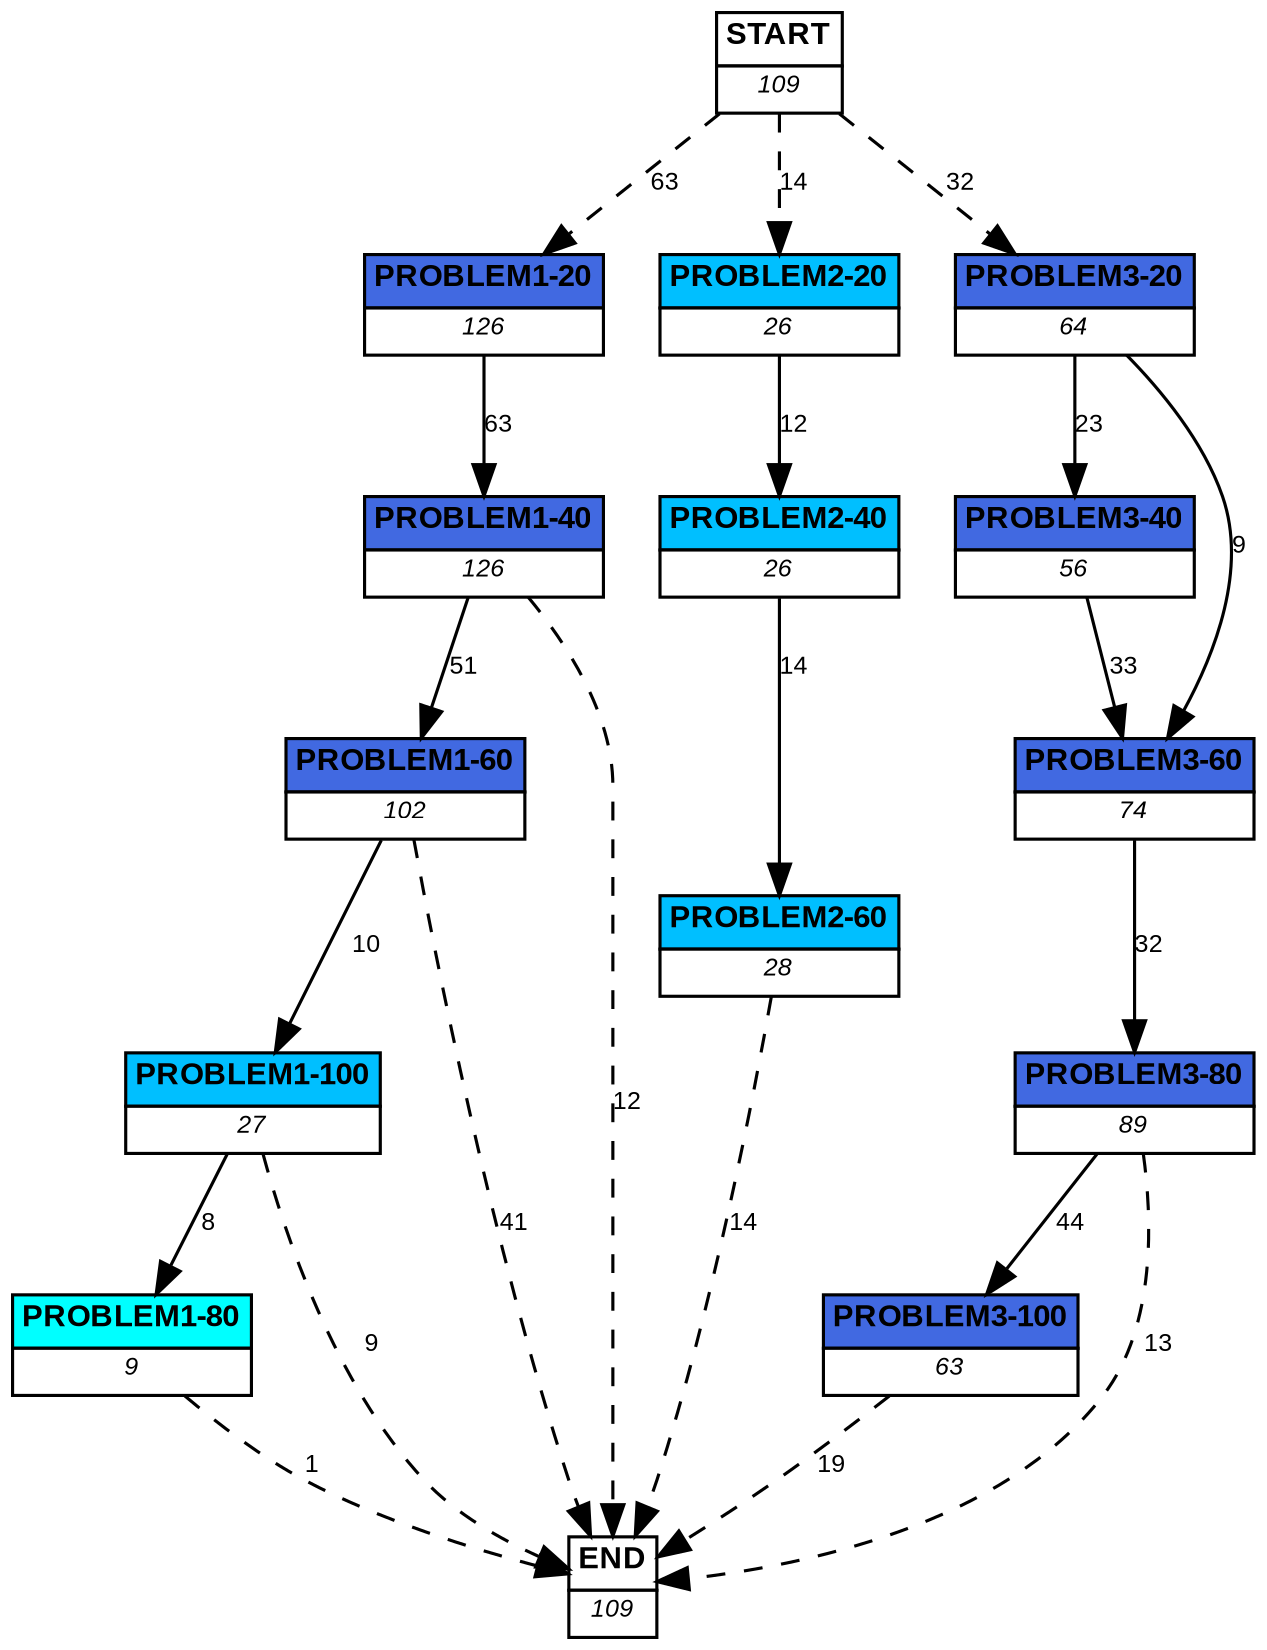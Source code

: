 digraph graphname {
	dpi = 150
	size="16,11!";
	margin = 0;
"PROBLEM1-20" [shape=plain, label=<<table border="0" cellborder="1" cellspacing="0"><tr><td bgcolor="royalblue"><FONT face="Arial" POINT-SIZE="10"><b>PROBLEM1-20</b></FONT></td></tr><tr><td bgcolor="white"><FONT face="Arial" POINT-SIZE="8"><i>126</i></FONT></td></tr></table>>]
"PROBLEM1-40" [shape=plain, label=<<table border="0" cellborder="1" cellspacing="0"><tr><td bgcolor="royalblue"><FONT face="Arial" POINT-SIZE="10"><b>PROBLEM1-40</b></FONT></td></tr><tr><td bgcolor="white"><FONT face="Arial" POINT-SIZE="8"><i>126</i></FONT></td></tr></table>>]
"PROBLEM1-60" [shape=plain, label=<<table border="0" cellborder="1" cellspacing="0"><tr><td bgcolor="royalblue"><FONT face="Arial" POINT-SIZE="10"><b>PROBLEM1-60</b></FONT></td></tr><tr><td bgcolor="white"><FONT face="Arial" POINT-SIZE="8"><i>102</i></FONT></td></tr></table>>]
"PROBLEM1-100" [shape=plain, label=<<table border="0" cellborder="1" cellspacing="0"><tr><td bgcolor="deepskyblue"><FONT face="Arial" POINT-SIZE="10"><b>PROBLEM1-100</b></FONT></td></tr><tr><td bgcolor="white"><FONT face="Arial" POINT-SIZE="8"><i>27</i></FONT></td></tr></table>>]
"PROBLEM1-80" [shape=plain, label=<<table border="0" cellborder="1" cellspacing="0"><tr><td bgcolor="aqua"><FONT face="Arial" POINT-SIZE="10"><b>PROBLEM1-80</b></FONT></td></tr><tr><td bgcolor="white"><FONT face="Arial" POINT-SIZE="8"><i>9</i></FONT></td></tr></table>>]
"PROBLEM2-20" [shape=plain, label=<<table border="0" cellborder="1" cellspacing="0"><tr><td bgcolor="deepskyblue"><FONT face="Arial" POINT-SIZE="10"><b>PROBLEM2-20</b></FONT></td></tr><tr><td bgcolor="white"><FONT face="Arial" POINT-SIZE="8"><i>26</i></FONT></td></tr></table>>]
"PROBLEM2-40" [shape=plain, label=<<table border="0" cellborder="1" cellspacing="0"><tr><td bgcolor="deepskyblue"><FONT face="Arial" POINT-SIZE="10"><b>PROBLEM2-40</b></FONT></td></tr><tr><td bgcolor="white"><FONT face="Arial" POINT-SIZE="8"><i>26</i></FONT></td></tr></table>>]
"PROBLEM2-60" [shape=plain, label=<<table border="0" cellborder="1" cellspacing="0"><tr><td bgcolor="deepskyblue"><FONT face="Arial" POINT-SIZE="10"><b>PROBLEM2-60</b></FONT></td></tr><tr><td bgcolor="white"><FONT face="Arial" POINT-SIZE="8"><i>28</i></FONT></td></tr></table>>]
"PROBLEM3-20" [shape=plain, label=<<table border="0" cellborder="1" cellspacing="0"><tr><td bgcolor="royalblue"><FONT face="Arial" POINT-SIZE="10"><b>PROBLEM3-20</b></FONT></td></tr><tr><td bgcolor="white"><FONT face="Arial" POINT-SIZE="8"><i>64</i></FONT></td></tr></table>>]
"PROBLEM3-40" [shape=plain, label=<<table border="0" cellborder="1" cellspacing="0"><tr><td bgcolor="royalblue"><FONT face="Arial" POINT-SIZE="10"><b>PROBLEM3-40</b></FONT></td></tr><tr><td bgcolor="white"><FONT face="Arial" POINT-SIZE="8"><i>56</i></FONT></td></tr></table>>]
"PROBLEM3-60" [shape=plain, label=<<table border="0" cellborder="1" cellspacing="0"><tr><td bgcolor="royalblue"><FONT face="Arial" POINT-SIZE="10"><b>PROBLEM3-60</b></FONT></td></tr><tr><td bgcolor="white"><FONT face="Arial" POINT-SIZE="8"><i>74</i></FONT></td></tr></table>>]
"PROBLEM3-80" [shape=plain, label=<<table border="0" cellborder="1" cellspacing="0"><tr><td bgcolor="royalblue"><FONT face="Arial" POINT-SIZE="10"><b>PROBLEM3-80</b></FONT></td></tr><tr><td bgcolor="white"><FONT face="Arial" POINT-SIZE="8"><i>89</i></FONT></td></tr></table>>]
"PROBLEM3-100" [shape=plain, label=<<table border="0" cellborder="1" cellspacing="0"><tr><td bgcolor="royalblue"><FONT face="Arial" POINT-SIZE="10"><b>PROBLEM3-100</b></FONT></td></tr><tr><td bgcolor="white"><FONT face="Arial" POINT-SIZE="8"><i>63</i></FONT></td></tr></table>>]
"START" [shape=plain, label=<<table border="0" cellborder="1" cellspacing="0"><tr><td bgcolor="white"><FONT face="Arial" POINT-SIZE="10"><b>START</b></FONT></td></tr><tr><td bgcolor="white"><FONT face="Arial" POINT-SIZE="8"><i>109</i></FONT></td></tr></table>>]
"END" [shape=plain, label=<<table border="0" cellborder="1" cellspacing="0"><tr><td bgcolor="white"><FONT face="Arial" POINT-SIZE="10"><b>END</b></FONT></td></tr><tr><td bgcolor="white"><FONT face="Arial" POINT-SIZE="8"><i>109</i></FONT></td></tr></table>>]
"PROBLEM1-20" -> "PROBLEM1-40" [ label ="63" labelfloat=false fontname="Arial" fontsize=8]
"PROBLEM1-40" -> "PROBLEM1-60" [ label ="51" labelfloat=false fontname="Arial" fontsize=8]
"PROBLEM1-40" -> "END" [ style = dashed label ="12" labelfloat=false fontname="Arial" fontsize=8]
"PROBLEM1-60" -> "PROBLEM1-100" [ label ="10" labelfloat=false fontname="Arial" fontsize=8]
"PROBLEM1-60" -> "END" [ style = dashed label ="41" labelfloat=false fontname="Arial" fontsize=8]
"PROBLEM1-100" -> "PROBLEM1-80" [ label ="8" labelfloat=false fontname="Arial" fontsize=8]
"PROBLEM1-100" -> "END" [ style = dashed label ="9" labelfloat=false fontname="Arial" fontsize=8]
"PROBLEM1-80" -> "END" [ style = dashed label ="1" labelfloat=false fontname="Arial" fontsize=8]
"PROBLEM2-20" -> "PROBLEM2-40" [ label ="12" labelfloat=false fontname="Arial" fontsize=8]
"PROBLEM2-40" -> "PROBLEM2-60" [ label ="14" labelfloat=false fontname="Arial" fontsize=8]
"PROBLEM2-60" -> "END" [ style = dashed label ="14" labelfloat=false fontname="Arial" fontsize=8]
"PROBLEM3-20" -> "PROBLEM3-40" [ label ="23" labelfloat=false fontname="Arial" fontsize=8]
"PROBLEM3-20" -> "PROBLEM3-60" [ label ="9" labelfloat=false fontname="Arial" fontsize=8]
"PROBLEM3-40" -> "PROBLEM3-60" [ label ="33" labelfloat=false fontname="Arial" fontsize=8]
"PROBLEM3-60" -> "PROBLEM3-80" [ label ="32" labelfloat=false fontname="Arial" fontsize=8]
"PROBLEM3-80" -> "PROBLEM3-100" [ label ="44" labelfloat=false fontname="Arial" fontsize=8]
"PROBLEM3-80" -> "END" [ style = dashed label ="13" labelfloat=false fontname="Arial" fontsize=8]
"PROBLEM3-100" -> "END" [ style = dashed label ="19" labelfloat=false fontname="Arial" fontsize=8]
"START" -> "PROBLEM1-20" [ style = dashed label ="63" labelfloat=false fontname="Arial" fontsize=8]
"START" -> "PROBLEM2-20" [ style = dashed label ="14" labelfloat=false fontname="Arial" fontsize=8]
"START" -> "PROBLEM3-20" [ style = dashed label ="32" labelfloat=false fontname="Arial" fontsize=8]
}